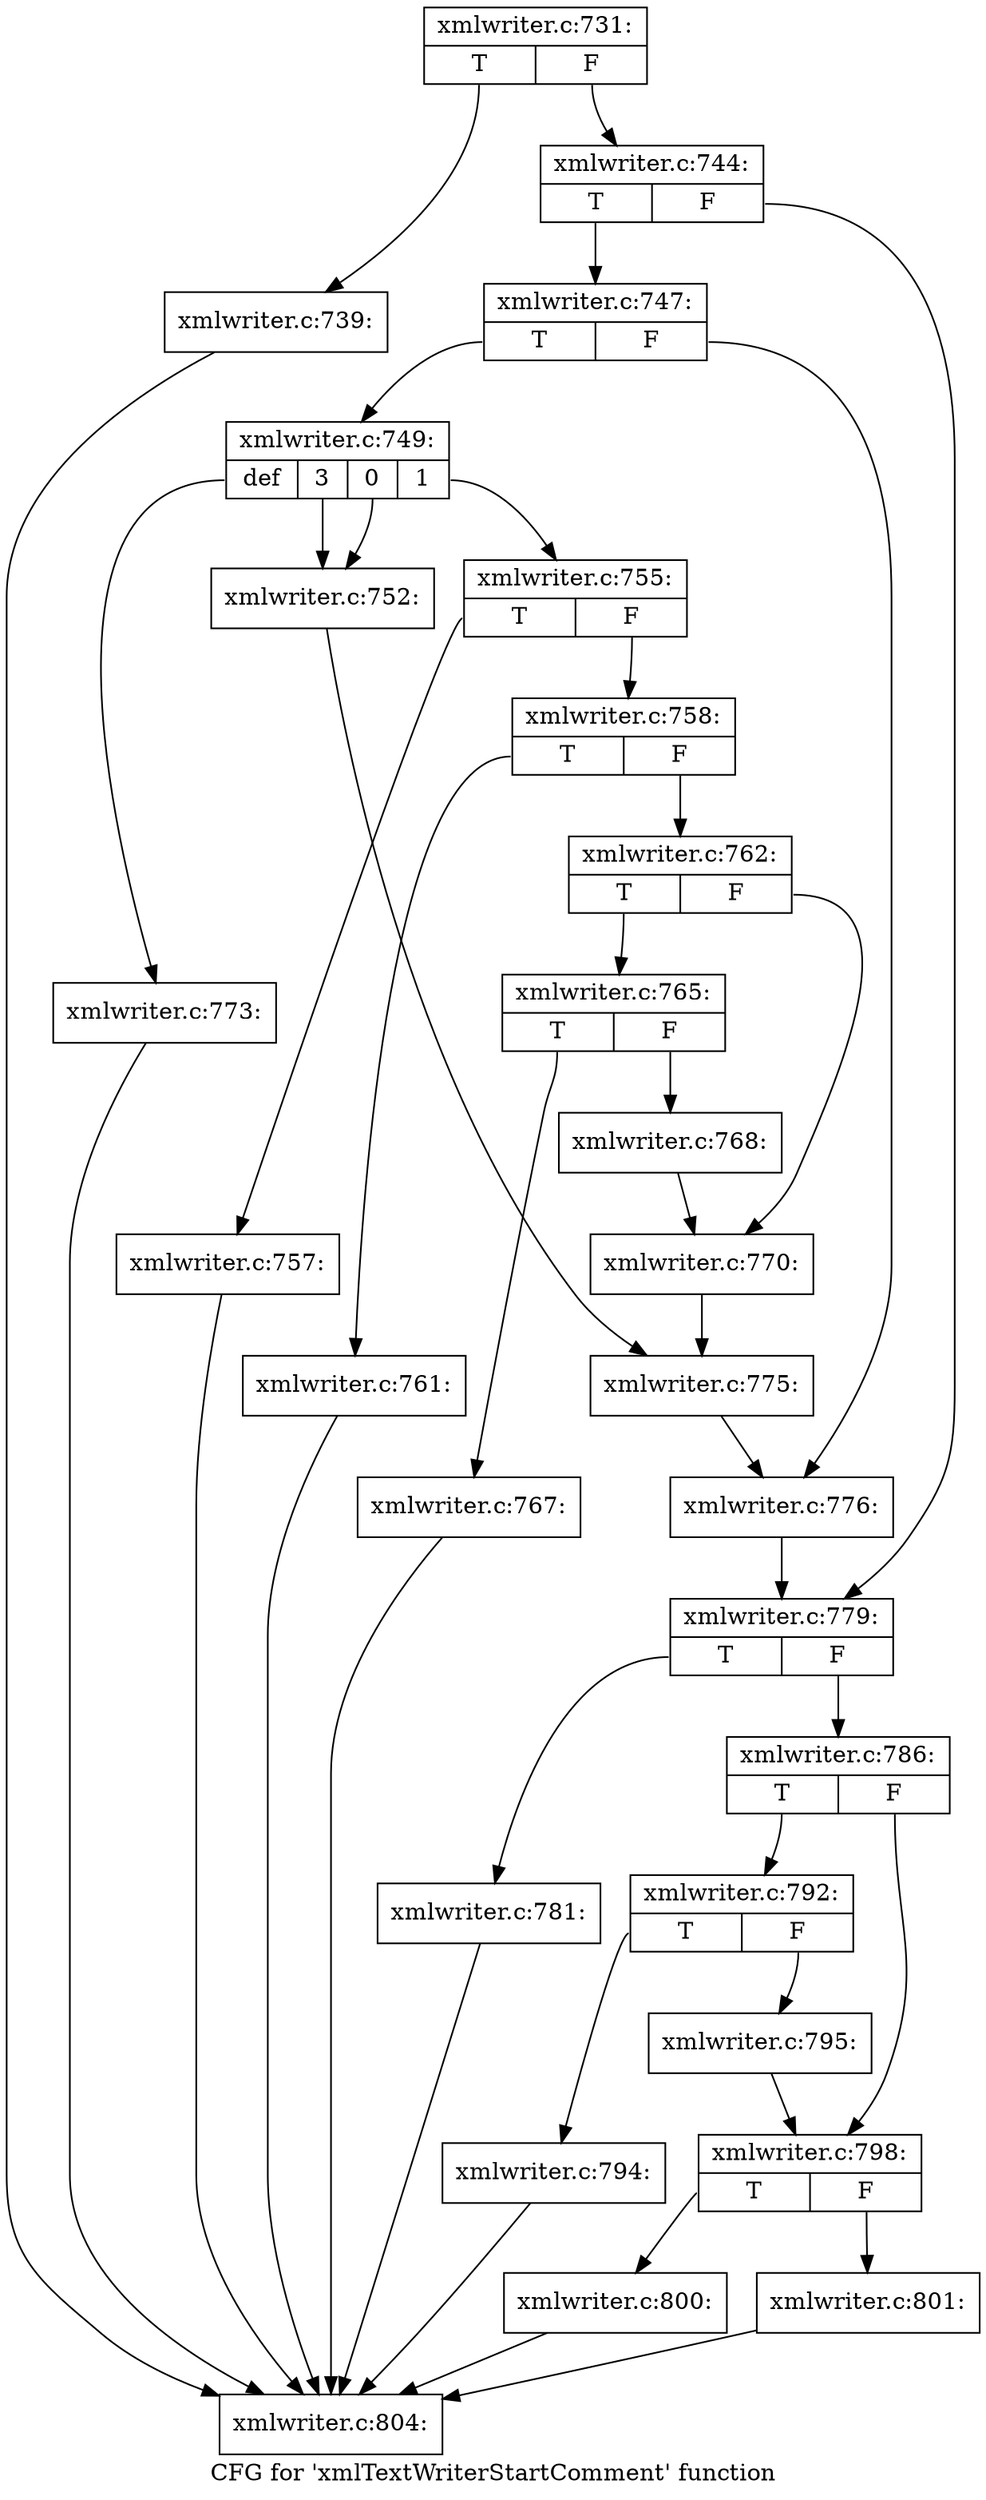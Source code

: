 digraph "CFG for 'xmlTextWriterStartComment' function" {
	label="CFG for 'xmlTextWriterStartComment' function";

	Node0x3ef19c0 [shape=record,label="{xmlwriter.c:731:|{<s0>T|<s1>F}}"];
	Node0x3ef19c0:s0 -> Node0x3f35400;
	Node0x3ef19c0:s1 -> Node0x3f35450;
	Node0x3f35400 [shape=record,label="{xmlwriter.c:739:}"];
	Node0x3f35400 -> Node0x3d00fc0;
	Node0x3f35450 [shape=record,label="{xmlwriter.c:744:|{<s0>T|<s1>F}}"];
	Node0x3f35450:s0 -> Node0x3f36190;
	Node0x3f35450:s1 -> Node0x3f361e0;
	Node0x3f36190 [shape=record,label="{xmlwriter.c:747:|{<s0>T|<s1>F}}"];
	Node0x3f36190:s0 -> Node0x3eff4b0;
	Node0x3f36190:s1 -> Node0x3eff500;
	Node0x3eff4b0 [shape=record,label="{xmlwriter.c:749:|{<s0>def|<s1>3|<s2>0|<s3>1}}"];
	Node0x3eff4b0:s0 -> Node0x3f37170;
	Node0x3eff4b0:s1 -> Node0x3f374b0;
	Node0x3eff4b0:s2 -> Node0x3f374b0;
	Node0x3eff4b0:s3 -> Node0x3f37590;
	Node0x3f374b0 [shape=record,label="{xmlwriter.c:752:}"];
	Node0x3f374b0 -> Node0x3eff850;
	Node0x3f37590 [shape=record,label="{xmlwriter.c:755:|{<s0>T|<s1>F}}"];
	Node0x3f37590:s0 -> Node0x3f37e90;
	Node0x3f37590:s1 -> Node0x3f381c0;
	Node0x3f37e90 [shape=record,label="{xmlwriter.c:757:}"];
	Node0x3f37e90 -> Node0x3d00fc0;
	Node0x3f381c0 [shape=record,label="{xmlwriter.c:758:|{<s0>T|<s1>F}}"];
	Node0x3f381c0:s0 -> Node0x3f38ab0;
	Node0x3f381c0:s1 -> Node0x3f38b00;
	Node0x3f38ab0 [shape=record,label="{xmlwriter.c:761:}"];
	Node0x3f38ab0 -> Node0x3d00fc0;
	Node0x3f38b00 [shape=record,label="{xmlwriter.c:762:|{<s0>T|<s1>F}}"];
	Node0x3f38b00:s0 -> Node0x3f391a0;
	Node0x3f38b00:s1 -> Node0x3f391f0;
	Node0x3f391a0 [shape=record,label="{xmlwriter.c:765:|{<s0>T|<s1>F}}"];
	Node0x3f391a0:s0 -> Node0x3e87ee0;
	Node0x3f391a0:s1 -> Node0x3f399d0;
	Node0x3e87ee0 [shape=record,label="{xmlwriter.c:767:}"];
	Node0x3e87ee0 -> Node0x3d00fc0;
	Node0x3f399d0 [shape=record,label="{xmlwriter.c:768:}"];
	Node0x3f399d0 -> Node0x3f391f0;
	Node0x3f391f0 [shape=record,label="{xmlwriter.c:770:}"];
	Node0x3f391f0 -> Node0x3eff850;
	Node0x3f37170 [shape=record,label="{xmlwriter.c:773:}"];
	Node0x3f37170 -> Node0x3d00fc0;
	Node0x3eff850 [shape=record,label="{xmlwriter.c:775:}"];
	Node0x3eff850 -> Node0x3eff500;
	Node0x3eff500 [shape=record,label="{xmlwriter.c:776:}"];
	Node0x3eff500 -> Node0x3f361e0;
	Node0x3f361e0 [shape=record,label="{xmlwriter.c:779:|{<s0>T|<s1>F}}"];
	Node0x3f361e0:s0 -> Node0x3f3aaa0;
	Node0x3f361e0:s1 -> Node0x3f3aaf0;
	Node0x3f3aaa0 [shape=record,label="{xmlwriter.c:781:}"];
	Node0x3f3aaa0 -> Node0x3d00fc0;
	Node0x3f3aaf0 [shape=record,label="{xmlwriter.c:786:|{<s0>T|<s1>F}}"];
	Node0x3f3aaf0:s0 -> Node0x3f3be40;
	Node0x3f3aaf0:s1 -> Node0x3f3c170;
	Node0x3f3be40 [shape=record,label="{xmlwriter.c:792:|{<s0>T|<s1>F}}"];
	Node0x3f3be40:s0 -> Node0x3f3c800;
	Node0x3f3be40:s1 -> Node0x3f3cab0;
	Node0x3f3c800 [shape=record,label="{xmlwriter.c:794:}"];
	Node0x3f3c800 -> Node0x3d00fc0;
	Node0x3f3cab0 [shape=record,label="{xmlwriter.c:795:}"];
	Node0x3f3cab0 -> Node0x3f3c170;
	Node0x3f3c170 [shape=record,label="{xmlwriter.c:798:|{<s0>T|<s1>F}}"];
	Node0x3f3c170:s0 -> Node0x3f3d490;
	Node0x3f3c170:s1 -> Node0x3f3d4e0;
	Node0x3f3d490 [shape=record,label="{xmlwriter.c:800:}"];
	Node0x3f3d490 -> Node0x3d00fc0;
	Node0x3f3d4e0 [shape=record,label="{xmlwriter.c:801:}"];
	Node0x3f3d4e0 -> Node0x3d00fc0;
	Node0x3d00fc0 [shape=record,label="{xmlwriter.c:804:}"];
}
